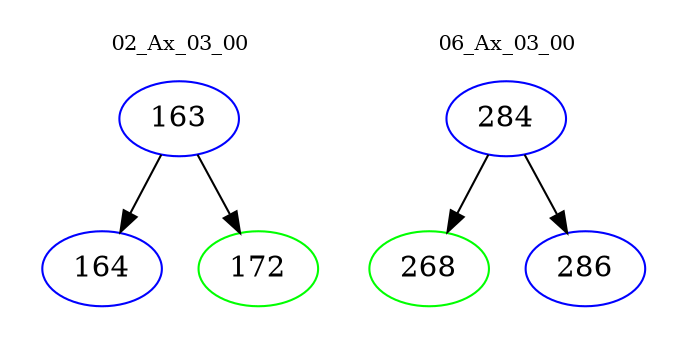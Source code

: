 digraph{
subgraph cluster_0 {
color = white
label = "02_Ax_03_00";
fontsize=10;
T0_163 [label="163", color="blue"]
T0_163 -> T0_164 [color="black"]
T0_164 [label="164", color="blue"]
T0_163 -> T0_172 [color="black"]
T0_172 [label="172", color="green"]
}
subgraph cluster_1 {
color = white
label = "06_Ax_03_00";
fontsize=10;
T1_284 [label="284", color="blue"]
T1_284 -> T1_268 [color="black"]
T1_268 [label="268", color="green"]
T1_284 -> T1_286 [color="black"]
T1_286 [label="286", color="blue"]
}
}

